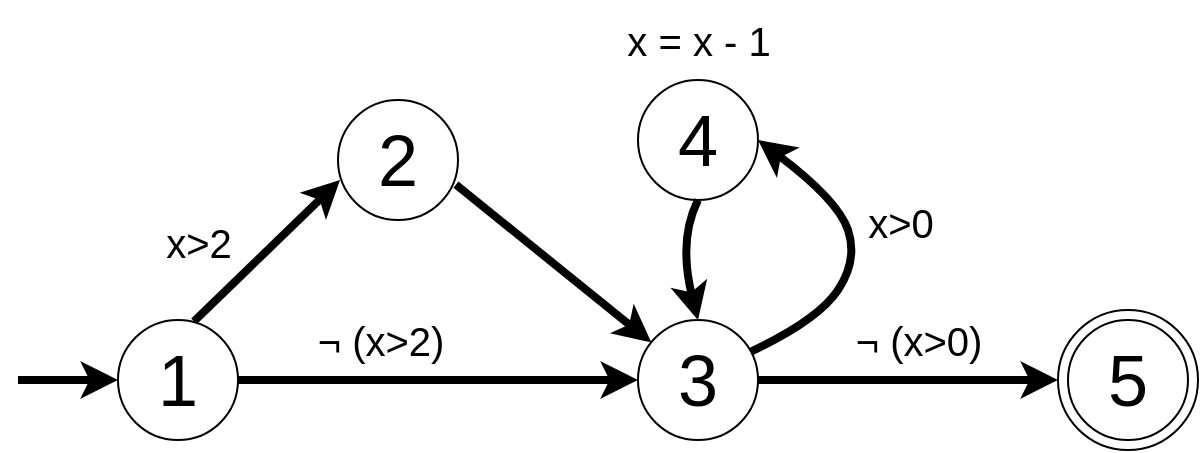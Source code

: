 <mxfile version="21.1.2" type="device">
  <diagram name="Page-1" id="615dFzdMJvRwjZG-fjHL">
    <mxGraphModel dx="989" dy="590" grid="1" gridSize="10" guides="1" tooltips="1" connect="1" arrows="1" fold="1" page="1" pageScale="1" pageWidth="850" pageHeight="1100" math="0" shadow="0">
      <root>
        <mxCell id="0" />
        <mxCell id="1" parent="0" />
        <mxCell id="BvzzDEZ1mj3J4XNKf8C4-7" value="" style="ellipse;whiteSpace=wrap;html=1;aspect=fixed;movable=1;resizable=1;rotatable=1;deletable=1;editable=1;locked=0;connectable=1;" vertex="1" parent="1">
          <mxGeometry x="600" y="355" width="70" height="70" as="geometry" />
        </mxCell>
        <mxCell id="BvzzDEZ1mj3J4XNKf8C4-9" style="rounded=0;orthogonalLoop=1;jettySize=auto;html=1;exitX=0.633;exitY=0.011;exitDx=0;exitDy=0;entryX=0.017;entryY=0.667;entryDx=0;entryDy=0;strokeWidth=4;fontSize=30;exitPerimeter=0;entryPerimeter=0;" edge="1" parent="1" source="BvzzDEZ1mj3J4XNKf8C4-1" target="BvzzDEZ1mj3J4XNKf8C4-3">
          <mxGeometry relative="1" as="geometry" />
        </mxCell>
        <mxCell id="BvzzDEZ1mj3J4XNKf8C4-10" value="x&amp;gt;2" style="edgeLabel;html=1;align=center;verticalAlign=middle;resizable=0;points=[];fontSize=20;" vertex="1" connectable="0" parent="BvzzDEZ1mj3J4XNKf8C4-9">
          <mxGeometry x="-0.456" y="-4" relative="1" as="geometry">
            <mxPoint x="-21" y="-24" as="offset" />
          </mxGeometry>
        </mxCell>
        <mxCell id="BvzzDEZ1mj3J4XNKf8C4-12" style="edgeStyle=orthogonalEdgeStyle;rounded=0;orthogonalLoop=1;jettySize=auto;html=1;exitX=1;exitY=0.5;exitDx=0;exitDy=0;entryX=0;entryY=0.5;entryDx=0;entryDy=0;strokeWidth=4;" edge="1" parent="1" source="BvzzDEZ1mj3J4XNKf8C4-1" target="BvzzDEZ1mj3J4XNKf8C4-4">
          <mxGeometry relative="1" as="geometry" />
        </mxCell>
        <mxCell id="BvzzDEZ1mj3J4XNKf8C4-14" value="&lt;font style=&quot;font-size: 20px;&quot;&gt;¬ (x&amp;gt;2)&lt;/font&gt;" style="edgeLabel;html=1;align=center;verticalAlign=middle;resizable=0;points=[];" vertex="1" connectable="0" parent="BvzzDEZ1mj3J4XNKf8C4-12">
          <mxGeometry x="0.873" y="1" relative="1" as="geometry">
            <mxPoint x="-117" y="-19" as="offset" />
          </mxGeometry>
        </mxCell>
        <mxCell id="BvzzDEZ1mj3J4XNKf8C4-1" value="1" style="ellipse;whiteSpace=wrap;html=1;aspect=fixed;fontSize=36;" vertex="1" parent="1">
          <mxGeometry x="130" y="360" width="60" height="60" as="geometry" />
        </mxCell>
        <mxCell id="BvzzDEZ1mj3J4XNKf8C4-13" style="rounded=0;orthogonalLoop=1;jettySize=auto;html=1;exitX=0.983;exitY=0.706;exitDx=0;exitDy=0;strokeWidth=4;exitPerimeter=0;" edge="1" parent="1" source="BvzzDEZ1mj3J4XNKf8C4-3" target="BvzzDEZ1mj3J4XNKf8C4-4">
          <mxGeometry relative="1" as="geometry" />
        </mxCell>
        <mxCell id="BvzzDEZ1mj3J4XNKf8C4-3" value="2" style="ellipse;whiteSpace=wrap;html=1;aspect=fixed;fontSize=36;" vertex="1" parent="1">
          <mxGeometry x="240" y="250" width="60" height="60" as="geometry" />
        </mxCell>
        <mxCell id="BvzzDEZ1mj3J4XNKf8C4-15" style="edgeStyle=orthogonalEdgeStyle;rounded=0;orthogonalLoop=1;jettySize=auto;html=1;exitX=1;exitY=0.5;exitDx=0;exitDy=0;entryX=0;entryY=0.5;entryDx=0;entryDy=0;strokeWidth=4;" edge="1" parent="1" source="BvzzDEZ1mj3J4XNKf8C4-4" target="BvzzDEZ1mj3J4XNKf8C4-7">
          <mxGeometry relative="1" as="geometry" />
        </mxCell>
        <mxCell id="BvzzDEZ1mj3J4XNKf8C4-16" value="&lt;font style=&quot;font-size: 20px;&quot;&gt;¬ (x&amp;gt;0)&lt;/font&gt;" style="edgeLabel;html=1;align=center;verticalAlign=middle;resizable=0;points=[];" vertex="1" connectable="0" parent="BvzzDEZ1mj3J4XNKf8C4-15">
          <mxGeometry x="-0.11" y="2" relative="1" as="geometry">
            <mxPoint x="13" y="-18" as="offset" />
          </mxGeometry>
        </mxCell>
        <mxCell id="BvzzDEZ1mj3J4XNKf8C4-4" value="3" style="ellipse;whiteSpace=wrap;html=1;aspect=fixed;fontSize=36;" vertex="1" parent="1">
          <mxGeometry x="390" y="360" width="60" height="60" as="geometry" />
        </mxCell>
        <mxCell id="BvzzDEZ1mj3J4XNKf8C4-5" value="4" style="ellipse;whiteSpace=wrap;html=1;aspect=fixed;fontSize=36;" vertex="1" parent="1">
          <mxGeometry x="390" y="240" width="60" height="60" as="geometry" />
        </mxCell>
        <mxCell id="BvzzDEZ1mj3J4XNKf8C4-6" value="5" style="ellipse;whiteSpace=wrap;html=1;aspect=fixed;fontSize=36;movable=1;resizable=1;rotatable=1;deletable=1;editable=1;locked=0;connectable=1;" vertex="1" parent="1">
          <mxGeometry x="605" y="360" width="60" height="60" as="geometry" />
        </mxCell>
        <mxCell id="BvzzDEZ1mj3J4XNKf8C4-8" value="" style="endArrow=classic;html=1;rounded=0;strokeWidth=4;" edge="1" parent="1" target="BvzzDEZ1mj3J4XNKf8C4-1">
          <mxGeometry width="50" height="50" relative="1" as="geometry">
            <mxPoint x="80" y="390" as="sourcePoint" />
            <mxPoint x="450" y="410" as="targetPoint" />
          </mxGeometry>
        </mxCell>
        <mxCell id="BvzzDEZ1mj3J4XNKf8C4-18" value="" style="curved=1;endArrow=classic;html=1;rounded=0;exitX=0.942;exitY=0.263;exitDx=0;exitDy=0;entryX=1;entryY=0.5;entryDx=0;entryDy=0;strokeWidth=4;exitPerimeter=0;" edge="1" parent="1" source="BvzzDEZ1mj3J4XNKf8C4-4" target="BvzzDEZ1mj3J4XNKf8C4-5">
          <mxGeometry width="50" height="50" relative="1" as="geometry">
            <mxPoint x="460" y="355" as="sourcePoint" />
            <mxPoint x="510" y="305" as="targetPoint" />
            <Array as="points">
              <mxPoint x="480" y="360" />
              <mxPoint x="500" y="330" />
              <mxPoint x="490" y="300" />
            </Array>
          </mxGeometry>
        </mxCell>
        <mxCell id="BvzzDEZ1mj3J4XNKf8C4-20" value="&lt;font style=&quot;font-size: 20px;&quot;&gt;x&amp;gt;0&lt;/font&gt;" style="edgeLabel;html=1;align=center;verticalAlign=middle;resizable=0;points=[];" vertex="1" connectable="0" parent="BvzzDEZ1mj3J4XNKf8C4-18">
          <mxGeometry x="0.055" y="2" relative="1" as="geometry">
            <mxPoint x="25" y="-12" as="offset" />
          </mxGeometry>
        </mxCell>
        <mxCell id="BvzzDEZ1mj3J4XNKf8C4-19" value="" style="curved=1;endArrow=classic;html=1;rounded=0;exitX=0.5;exitY=1;exitDx=0;exitDy=0;entryX=0.5;entryY=0;entryDx=0;entryDy=0;strokeWidth=4;" edge="1" parent="1" source="BvzzDEZ1mj3J4XNKf8C4-5" target="BvzzDEZ1mj3J4XNKf8C4-4">
          <mxGeometry width="50" height="50" relative="1" as="geometry">
            <mxPoint x="310" y="346" as="sourcePoint" />
            <mxPoint x="313" y="240" as="targetPoint" />
            <Array as="points">
              <mxPoint x="410" y="320" />
            </Array>
          </mxGeometry>
        </mxCell>
        <mxCell id="BvzzDEZ1mj3J4XNKf8C4-21" value="&lt;font style=&quot;font-size: 20px;&quot;&gt;x = x - 1&lt;/font&gt;" style="text;html=1;align=center;verticalAlign=middle;resizable=0;points=[];autosize=1;strokeColor=none;fillColor=none;" vertex="1" parent="1">
          <mxGeometry x="370" y="200" width="100" height="40" as="geometry" />
        </mxCell>
      </root>
    </mxGraphModel>
  </diagram>
</mxfile>
